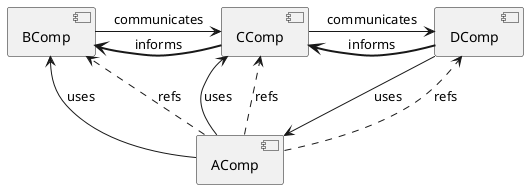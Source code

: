 @startuml
' comment
' dfdf

component AComp as A
component BComp as B
component CComp as C
component DComp as D

D --> A : uses
A --> B : uses
A --> C : uses

A ..> B : refs
A ..> C : refs
A ..> D : refs

B -> C : communicates
C -> D : communicates

D => C : informs
C => B : informs

@enduml
